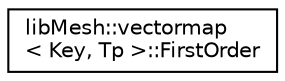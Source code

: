 digraph "类继承关系图"
{
 // INTERACTIVE_SVG=YES
  edge [fontname="Helvetica",fontsize="10",labelfontname="Helvetica",labelfontsize="10"];
  node [fontname="Helvetica",fontsize="10",shape=record];
  rankdir="LR";
  Node1 [label="libMesh::vectormap\l\< Key, Tp \>::FirstOrder",height=0.2,width=0.4,color="black", fillcolor="white", style="filled",URL="$structlibMesh_1_1vectormap_1_1FirstOrder.html",tooltip="Strict weak ordering, based solely on first element in a pair. "];
}
